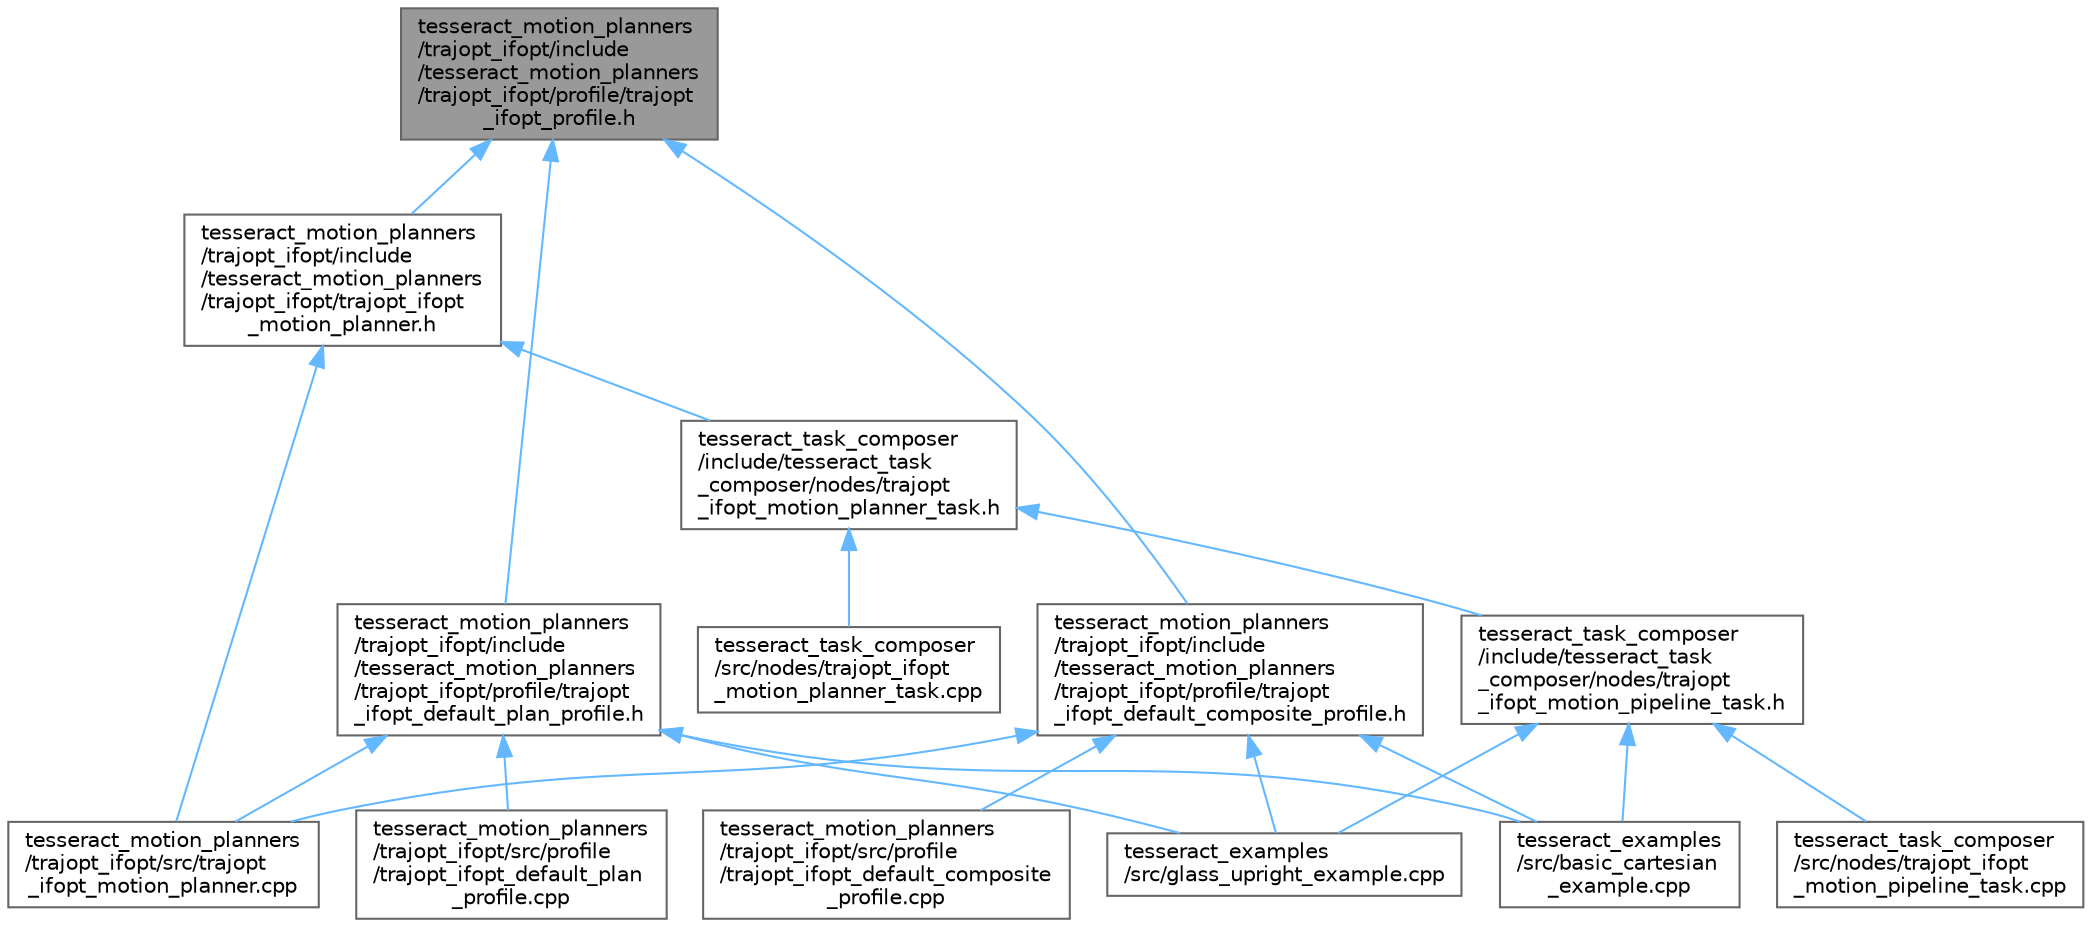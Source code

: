 digraph "tesseract_motion_planners/trajopt_ifopt/include/tesseract_motion_planners/trajopt_ifopt/profile/trajopt_ifopt_profile.h"
{
 // LATEX_PDF_SIZE
  bgcolor="transparent";
  edge [fontname=Helvetica,fontsize=10,labelfontname=Helvetica,labelfontsize=10];
  node [fontname=Helvetica,fontsize=10,shape=box,height=0.2,width=0.4];
  Node1 [label="tesseract_motion_planners\l/trajopt_ifopt/include\l/tesseract_motion_planners\l/trajopt_ifopt/profile/trajopt\l_ifopt_profile.h",height=0.2,width=0.4,color="gray40", fillcolor="grey60", style="filled", fontcolor="black",tooltip=" "];
  Node1 -> Node2 [dir="back",color="steelblue1",style="solid"];
  Node2 [label="tesseract_motion_planners\l/trajopt_ifopt/include\l/tesseract_motion_planners\l/trajopt_ifopt/profile/trajopt\l_ifopt_default_composite_profile.h",height=0.2,width=0.4,color="grey40", fillcolor="white", style="filled",URL="$dd/da4/trajopt__ifopt__default__composite__profile_8h.html",tooltip=" "];
  Node2 -> Node3 [dir="back",color="steelblue1",style="solid"];
  Node3 [label="tesseract_examples\l/src/basic_cartesian\l_example.cpp",height=0.2,width=0.4,color="grey40", fillcolor="white", style="filled",URL="$da/d69/basic__cartesian__example_8cpp.html",tooltip=" "];
  Node2 -> Node4 [dir="back",color="steelblue1",style="solid"];
  Node4 [label="tesseract_examples\l/src/glass_upright_example.cpp",height=0.2,width=0.4,color="grey40", fillcolor="white", style="filled",URL="$dc/da1/glass__upright__example_8cpp.html",tooltip="Glass upright example implementation."];
  Node2 -> Node5 [dir="back",color="steelblue1",style="solid"];
  Node5 [label="tesseract_motion_planners\l/trajopt_ifopt/src/profile\l/trajopt_ifopt_default_composite\l_profile.cpp",height=0.2,width=0.4,color="grey40", fillcolor="white", style="filled",URL="$d9/d01/trajopt__ifopt__default__composite__profile_8cpp.html",tooltip=" "];
  Node2 -> Node6 [dir="back",color="steelblue1",style="solid"];
  Node6 [label="tesseract_motion_planners\l/trajopt_ifopt/src/trajopt\l_ifopt_motion_planner.cpp",height=0.2,width=0.4,color="grey40", fillcolor="white", style="filled",URL="$d8/d69/trajopt__ifopt__motion__planner_8cpp.html",tooltip=" "];
  Node1 -> Node7 [dir="back",color="steelblue1",style="solid"];
  Node7 [label="tesseract_motion_planners\l/trajopt_ifopt/include\l/tesseract_motion_planners\l/trajopt_ifopt/profile/trajopt\l_ifopt_default_plan_profile.h",height=0.2,width=0.4,color="grey40", fillcolor="white", style="filled",URL="$dd/d35/trajopt__ifopt__default__plan__profile_8h.html",tooltip=" "];
  Node7 -> Node3 [dir="back",color="steelblue1",style="solid"];
  Node7 -> Node4 [dir="back",color="steelblue1",style="solid"];
  Node7 -> Node8 [dir="back",color="steelblue1",style="solid"];
  Node8 [label="tesseract_motion_planners\l/trajopt_ifopt/src/profile\l/trajopt_ifopt_default_plan\l_profile.cpp",height=0.2,width=0.4,color="grey40", fillcolor="white", style="filled",URL="$d9/d01/trajopt__ifopt__default__plan__profile_8cpp.html",tooltip=" "];
  Node7 -> Node6 [dir="back",color="steelblue1",style="solid"];
  Node1 -> Node9 [dir="back",color="steelblue1",style="solid"];
  Node9 [label="tesseract_motion_planners\l/trajopt_ifopt/include\l/tesseract_motion_planners\l/trajopt_ifopt/trajopt_ifopt\l_motion_planner.h",height=0.2,width=0.4,color="grey40", fillcolor="white", style="filled",URL="$d6/d25/trajopt__ifopt__motion__planner_8h.html",tooltip=" "];
  Node9 -> Node6 [dir="back",color="steelblue1",style="solid"];
  Node9 -> Node10 [dir="back",color="steelblue1",style="solid"];
  Node10 [label="tesseract_task_composer\l/include/tesseract_task\l_composer/nodes/trajopt\l_ifopt_motion_planner_task.h",height=0.2,width=0.4,color="grey40", fillcolor="white", style="filled",URL="$d5/d8b/trajopt__ifopt__motion__planner__task_8h.html",tooltip="TrajOpt Ifopt motion planning pipeline."];
  Node10 -> Node11 [dir="back",color="steelblue1",style="solid"];
  Node11 [label="tesseract_task_composer\l/include/tesseract_task\l_composer/nodes/trajopt\l_ifopt_motion_pipeline_task.h",height=0.2,width=0.4,color="grey40", fillcolor="white", style="filled",URL="$d2/d10/trajopt__ifopt__motion__pipeline__task_8h.html",tooltip=" "];
  Node11 -> Node3 [dir="back",color="steelblue1",style="solid"];
  Node11 -> Node4 [dir="back",color="steelblue1",style="solid"];
  Node11 -> Node12 [dir="back",color="steelblue1",style="solid"];
  Node12 [label="tesseract_task_composer\l/src/nodes/trajopt_ifopt\l_motion_pipeline_task.cpp",height=0.2,width=0.4,color="grey40", fillcolor="white", style="filled",URL="$d9/d1e/trajopt__ifopt__motion__pipeline__task_8cpp.html",tooltip=" "];
  Node10 -> Node13 [dir="back",color="steelblue1",style="solid"];
  Node13 [label="tesseract_task_composer\l/src/nodes/trajopt_ifopt\l_motion_planner_task.cpp",height=0.2,width=0.4,color="grey40", fillcolor="white", style="filled",URL="$d5/d6b/trajopt__ifopt__motion__planner__task_8cpp.html",tooltip="TrajOpt Ifopt motion planning pipeline."];
}
